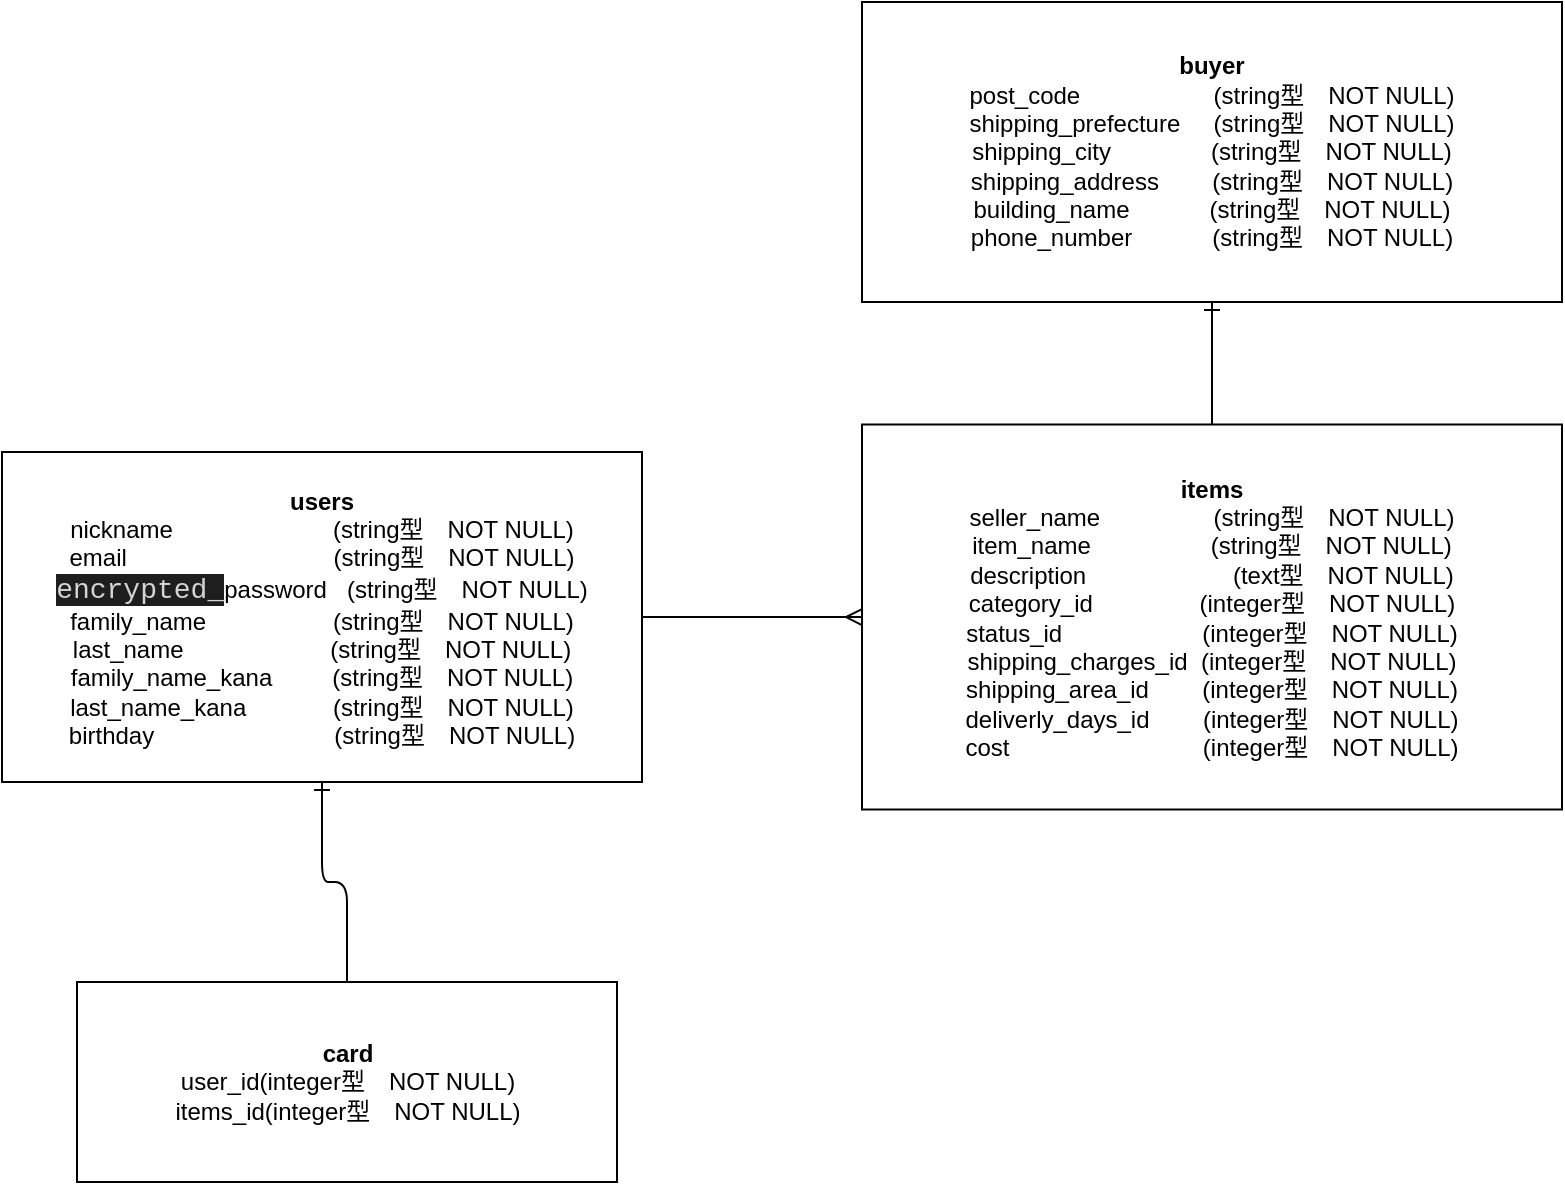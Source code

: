 <mxfile version="14.2.4" type="embed">
    <diagram id="TQWbqz8MRNpkMWNrYxYO" name="ページ1">
        <mxGraphModel dx="554" dy="524" grid="1" gridSize="10" guides="1" tooltips="1" connect="1" arrows="1" fold="1" page="1" pageScale="1" pageWidth="850" pageHeight="1100" math="0" shadow="0">
            <root>
                <mxCell id="0"/>
                <mxCell id="1" parent="0"/>
                <mxCell id="85" style="edgeStyle=orthogonalEdgeStyle;rounded=1;orthogonalLoop=1;jettySize=auto;html=1;endArrow=ERmany;endFill=0;" parent="1" source="2" target="3" edge="1">
                    <mxGeometry relative="1" as="geometry">
                        <mxPoint x="430" y="337.5" as="targetPoint"/>
                    </mxGeometry>
                </mxCell>
                <mxCell id="2" value="&lt;b&gt;users&lt;/b&gt;&lt;br&gt;nickname&amp;nbsp; &amp;nbsp; &amp;nbsp; &amp;nbsp; &amp;nbsp; &amp;nbsp; &amp;nbsp; &amp;nbsp; &amp;nbsp; &amp;nbsp; &amp;nbsp; &amp;nbsp; (string型　NOT NULL)&lt;br&gt;email&amp;nbsp; &amp;nbsp; &amp;nbsp; &amp;nbsp; &amp;nbsp; &amp;nbsp; &amp;nbsp; &amp;nbsp; &amp;nbsp; &amp;nbsp; &amp;nbsp; &amp;nbsp; &amp;nbsp; &amp;nbsp; &amp;nbsp; &amp;nbsp;(string型　NOT NULL)&lt;br&gt;&lt;span style=&quot;background-color: rgb(30 , 30 , 30) ; color: rgb(212 , 212 , 212) ; font-family: &amp;#34;ricty diminished&amp;#34; , &amp;#34;menlo&amp;#34; , &amp;#34;monaco&amp;#34; , &amp;#34;courier new&amp;#34; , monospace ; font-size: 14px&quot;&gt;encrypted_&lt;/span&gt;password&amp;nbsp; &amp;nbsp;(string型　NOT NULL)&lt;br&gt;family_name&amp;nbsp; &amp;nbsp; &amp;nbsp; &amp;nbsp; &amp;nbsp; &amp;nbsp; &amp;nbsp; &amp;nbsp; &amp;nbsp; &amp;nbsp;(string型　NOT NULL)&lt;br&gt;last_name&amp;nbsp; &amp;nbsp; &amp;nbsp; &amp;nbsp; &amp;nbsp; &amp;nbsp; &amp;nbsp; &amp;nbsp; &amp;nbsp; &amp;nbsp; &amp;nbsp; (string型　NOT NULL)&lt;br&gt;family_name_kana&amp;nbsp; &amp;nbsp; &amp;nbsp; &amp;nbsp; &amp;nbsp;(string型　NOT NULL)&lt;br&gt;last_name_kana&amp;nbsp; &amp;nbsp; &amp;nbsp; &amp;nbsp; &amp;nbsp; &amp;nbsp; &amp;nbsp;(string型　NOT NULL)&lt;br&gt;birthday&amp;nbsp; &amp;nbsp; &amp;nbsp; &amp;nbsp; &amp;nbsp; &amp;nbsp; &amp;nbsp; &amp;nbsp; &amp;nbsp; &amp;nbsp; &amp;nbsp; &amp;nbsp; &amp;nbsp; &amp;nbsp;(string型　NOT NULL)" style="rounded=0;whiteSpace=wrap;html=1;" parent="1" vertex="1">
                    <mxGeometry x="10" y="255" width="320" height="165" as="geometry"/>
                </mxCell>
                <mxCell id="86" style="edgeStyle=orthogonalEdgeStyle;rounded=0;orthogonalLoop=1;jettySize=auto;html=1;entryX=0.5;entryY=1;entryDx=0;entryDy=0;endArrow=ERone;endFill=0;" edge="1" parent="1" source="3" target="4">
                    <mxGeometry relative="1" as="geometry"/>
                </mxCell>
                <mxCell id="3" value="&lt;b&gt;items&lt;br&gt;&lt;/b&gt;seller_name&amp;nbsp; &amp;nbsp; &amp;nbsp; &amp;nbsp; &amp;nbsp; &amp;nbsp; &amp;nbsp; &amp;nbsp; &amp;nbsp;(string型　NOT NULL)&lt;br&gt;item_name&amp;nbsp; &amp;nbsp; &amp;nbsp; &amp;nbsp; &amp;nbsp; &amp;nbsp; &amp;nbsp; &amp;nbsp; &amp;nbsp; (string型　NOT NULL)&lt;br&gt;description&amp;nbsp; &amp;nbsp; &amp;nbsp; &amp;nbsp; &amp;nbsp; &amp;nbsp; &amp;nbsp; &amp;nbsp; &amp;nbsp; &amp;nbsp; &amp;nbsp; (text型　NOT NULL)&lt;br&gt;category_id&amp;nbsp; &amp;nbsp; &amp;nbsp; &amp;nbsp; &amp;nbsp; &amp;nbsp; &amp;nbsp; &amp;nbsp; (integer型　NOT NULL)&lt;br&gt;status_id&amp;nbsp; &amp;nbsp; &amp;nbsp; &amp;nbsp; &amp;nbsp; &amp;nbsp; &amp;nbsp; &amp;nbsp; &amp;nbsp; &amp;nbsp; &amp;nbsp;(integer型　NOT NULL)&lt;br&gt;shipping_charges_id&amp;nbsp; (integer型　NOT NULL)&lt;br&gt;shipping_area_id&amp;nbsp; &amp;nbsp; &amp;nbsp; &amp;nbsp; (integer型　NOT NULL)&lt;br&gt;deliverly_days_id&amp;nbsp; &amp;nbsp; &amp;nbsp; &amp;nbsp; (integer型　NOT NULL)&lt;br&gt;cost&amp;nbsp; &amp;nbsp; &amp;nbsp; &amp;nbsp; &amp;nbsp; &amp;nbsp; &amp;nbsp; &amp;nbsp; &amp;nbsp; &amp;nbsp; &amp;nbsp; &amp;nbsp; &amp;nbsp; &amp;nbsp; &amp;nbsp;(integer型　NOT NULL)" style="rounded=0;whiteSpace=wrap;html=1;" parent="1" vertex="1">
                    <mxGeometry x="440" y="241.25" width="350" height="192.5" as="geometry"/>
                </mxCell>
                <mxCell id="4" value="&lt;b&gt;buyer&lt;/b&gt;&lt;br&gt;post_code&amp;nbsp; &amp;nbsp; &amp;nbsp; &amp;nbsp; &amp;nbsp; &amp;nbsp; &amp;nbsp; &amp;nbsp; &amp;nbsp; &amp;nbsp; (string型　NOT NULL)&lt;br&gt;shipping_prefecture&amp;nbsp; &amp;nbsp; &amp;nbsp;(string型　NOT NULL)&lt;br&gt;shipping_city&amp;nbsp; &amp;nbsp; &amp;nbsp; &amp;nbsp; &amp;nbsp; &amp;nbsp; &amp;nbsp; &amp;nbsp;(string型　NOT NULL)&lt;br&gt;shipping_address&amp;nbsp; &amp;nbsp; &amp;nbsp; &amp;nbsp; (string型　NOT NULL)&lt;br&gt;building_name&amp;nbsp; &amp;nbsp; &amp;nbsp; &amp;nbsp; &amp;nbsp; &amp;nbsp; (string型　NOT NULL)&lt;br&gt;phone_number&amp;nbsp; &amp;nbsp; &amp;nbsp; &amp;nbsp; &amp;nbsp; &amp;nbsp; (string型　NOT NULL)" style="rounded=0;whiteSpace=wrap;html=1;" parent="1" vertex="1">
                    <mxGeometry x="440" y="30" width="350" height="150" as="geometry"/>
                </mxCell>
                <mxCell id="81" style="edgeStyle=orthogonalEdgeStyle;rounded=1;orthogonalLoop=1;jettySize=auto;html=1;entryX=0.5;entryY=1;entryDx=0;entryDy=0;endArrow=ERone;endFill=0;" parent="1" source="5" target="2" edge="1">
                    <mxGeometry relative="1" as="geometry"/>
                </mxCell>
                <mxCell id="5" value="&lt;b&gt;card&lt;/b&gt;&lt;br&gt;user_id(integer型　NOT NULL)&lt;br&gt;items_id(integer型　NOT NULL)" style="rounded=0;whiteSpace=wrap;html=1;" parent="1" vertex="1">
                    <mxGeometry x="47.5" y="520" width="270" height="100" as="geometry"/>
                </mxCell>
            </root>
        </mxGraphModel>
    </diagram>
</mxfile>